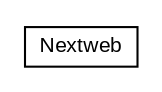 #!/usr/local/bin/dot
#
# Class diagram 
# Generated by UMLGraph version 5.1 (http://www.umlgraph.org/)
#

digraph G {
	edge [fontname="arial",fontsize=10,labelfontname="arial",labelfontsize=10];
	node [fontname="arial",fontsize=10,shape=plaintext];
	nodesep=0.25;
	ranksep=0.5;
	// io.nextweb.jre.Nextweb
	c886 [label=<<table title="io.nextweb.jre.Nextweb" border="0" cellborder="1" cellspacing="0" cellpadding="2" port="p" href="./Nextweb.html">
		<tr><td><table border="0" cellspacing="0" cellpadding="1">
<tr><td align="center" balign="center"> Nextweb </td></tr>
		</table></td></tr>
		</table>>, fontname="arial", fontcolor="black", fontsize=10.0];
}

